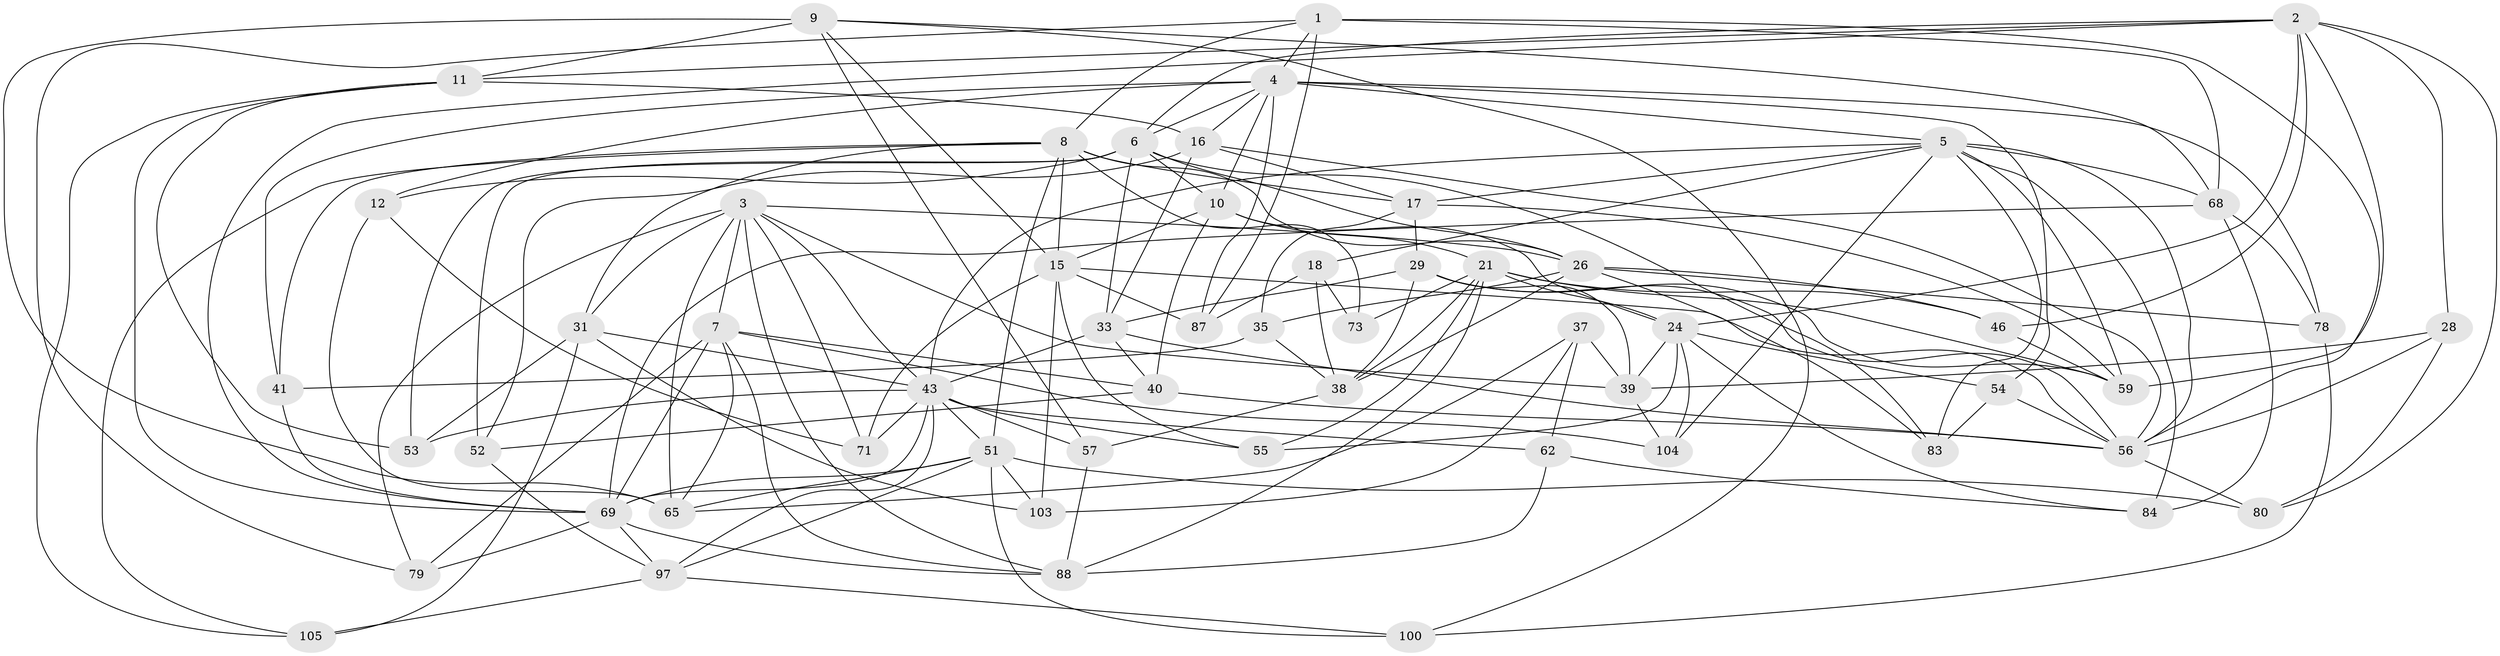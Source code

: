 // original degree distribution, {4: 1.0}
// Generated by graph-tools (version 1.1) at 2025/21/03/04/25 18:21:00]
// undirected, 57 vertices, 167 edges
graph export_dot {
graph [start="1"]
  node [color=gray90,style=filled];
  1 [super="+81"];
  2 [super="+111+30"];
  3 [super="+20"];
  4 [super="+19+25"];
  5 [super="+99+49"];
  6 [super="+22+23"];
  7 [super="+34+72"];
  8 [super="+13+14"];
  9 [super="+67"];
  10 [super="+44"];
  11 [super="+63"];
  12;
  15 [super="+95+32"];
  16 [super="+89"];
  17 [super="+102"];
  18;
  21 [super="+76"];
  24 [super="+27+77"];
  26 [super="+45+47"];
  28;
  29 [super="+109"];
  31 [super="+61"];
  33 [super="+36"];
  35;
  37;
  38 [super="+93"];
  39 [super="+58"];
  40 [super="+42"];
  41;
  43 [super="+70+107"];
  46;
  51 [super="+74+64"];
  52 [super="+96"];
  53;
  54;
  55;
  56 [super="+98+82"];
  57;
  59 [super="+66"];
  62;
  65 [super="+85"];
  68 [super="+94"];
  69 [super="+86+90"];
  71;
  73;
  78;
  79;
  80;
  83;
  84;
  87;
  88 [super="+106"];
  97 [super="+110"];
  100;
  103;
  104;
  105;
  1 -- 79;
  1 -- 68;
  1 -- 8;
  1 -- 56;
  1 -- 4;
  1 -- 87;
  2 -- 28;
  2 -- 80;
  2 -- 46;
  2 -- 59;
  2 -- 69;
  2 -- 11;
  2 -- 24;
  2 -- 6;
  3 -- 26;
  3 -- 7 [weight=2];
  3 -- 43;
  3 -- 65;
  3 -- 71;
  3 -- 79;
  3 -- 31;
  3 -- 88;
  3 -- 39;
  4 -- 6;
  4 -- 87;
  4 -- 10;
  4 -- 5;
  4 -- 78;
  4 -- 54;
  4 -- 12;
  4 -- 41;
  4 -- 16;
  5 -- 43;
  5 -- 104;
  5 -- 83;
  5 -- 84;
  5 -- 17;
  5 -- 18;
  5 -- 68;
  5 -- 56;
  5 -- 59;
  6 -- 83;
  6 -- 10;
  6 -- 53;
  6 -- 52 [weight=2];
  6 -- 33;
  6 -- 26;
  6 -- 12;
  7 -- 40;
  7 -- 65;
  7 -- 79;
  7 -- 69;
  7 -- 88;
  7 -- 104;
  8 -- 73 [weight=2];
  8 -- 105;
  8 -- 17;
  8 -- 51;
  8 -- 41;
  8 -- 15;
  8 -- 26;
  8 -- 31;
  9 -- 100;
  9 -- 57;
  9 -- 15;
  9 -- 11;
  9 -- 68;
  9 -- 65;
  10 -- 40;
  10 -- 24;
  10 -- 15;
  10 -- 21;
  11 -- 53;
  11 -- 69;
  11 -- 16;
  11 -- 105;
  12 -- 71;
  12 -- 65;
  15 -- 87;
  15 -- 56;
  15 -- 55;
  15 -- 103;
  15 -- 71;
  16 -- 33;
  16 -- 17;
  16 -- 52;
  16 -- 56;
  17 -- 29;
  17 -- 35;
  17 -- 59;
  18 -- 87;
  18 -- 73;
  18 -- 38;
  21 -- 55;
  21 -- 24;
  21 -- 88;
  21 -- 38;
  21 -- 73;
  21 -- 59;
  21 -- 46;
  24 -- 104;
  24 -- 54;
  24 -- 84;
  24 -- 39;
  24 -- 55;
  26 -- 46;
  26 -- 83;
  26 -- 35;
  26 -- 78;
  26 -- 38;
  28 -- 80;
  28 -- 56;
  28 -- 39;
  29 -- 33;
  29 -- 39;
  29 -- 56;
  29 -- 59;
  29 -- 38;
  31 -- 105;
  31 -- 103;
  31 -- 43;
  31 -- 53;
  33 -- 56;
  33 -- 43;
  33 -- 40;
  35 -- 38;
  35 -- 41;
  37 -- 62;
  37 -- 39;
  37 -- 103;
  37 -- 65;
  38 -- 57;
  39 -- 104;
  40 -- 52 [weight=2];
  40 -- 56;
  41 -- 69;
  43 -- 53;
  43 -- 57;
  43 -- 71;
  43 -- 55;
  43 -- 62;
  43 -- 97;
  43 -- 69;
  43 -- 51;
  46 -- 59;
  51 -- 100;
  51 -- 103;
  51 -- 80;
  51 -- 97;
  51 -- 69;
  51 -- 65;
  52 -- 97;
  54 -- 83;
  54 -- 56;
  56 -- 80;
  57 -- 88;
  62 -- 84;
  62 -- 88;
  68 -- 78;
  68 -- 84;
  68 -- 69;
  69 -- 97;
  69 -- 88;
  69 -- 79;
  78 -- 100;
  97 -- 105;
  97 -- 100;
}
